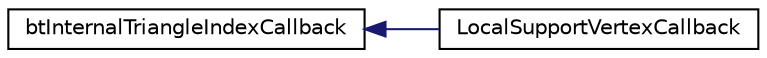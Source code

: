 digraph G
{
  edge [fontname="Helvetica",fontsize="10",labelfontname="Helvetica",labelfontsize="10"];
  node [fontname="Helvetica",fontsize="10",shape=record];
  rankdir="LR";
  Node1 [label="btInternalTriangleIndexCallback",height=0.2,width=0.4,color="black", fillcolor="white", style="filled",URL="$classbtInternalTriangleIndexCallback.html"];
  Node1 -> Node2 [dir="back",color="midnightblue",fontsize="10",style="solid",fontname="Helvetica"];
  Node2 [label="LocalSupportVertexCallback",height=0.2,width=0.4,color="black", fillcolor="white", style="filled",URL="$classLocalSupportVertexCallback.html",tooltip="It&#39;s not nice to have all this virtual function overhead, so perhaps we can also gather the points on..."];
}

